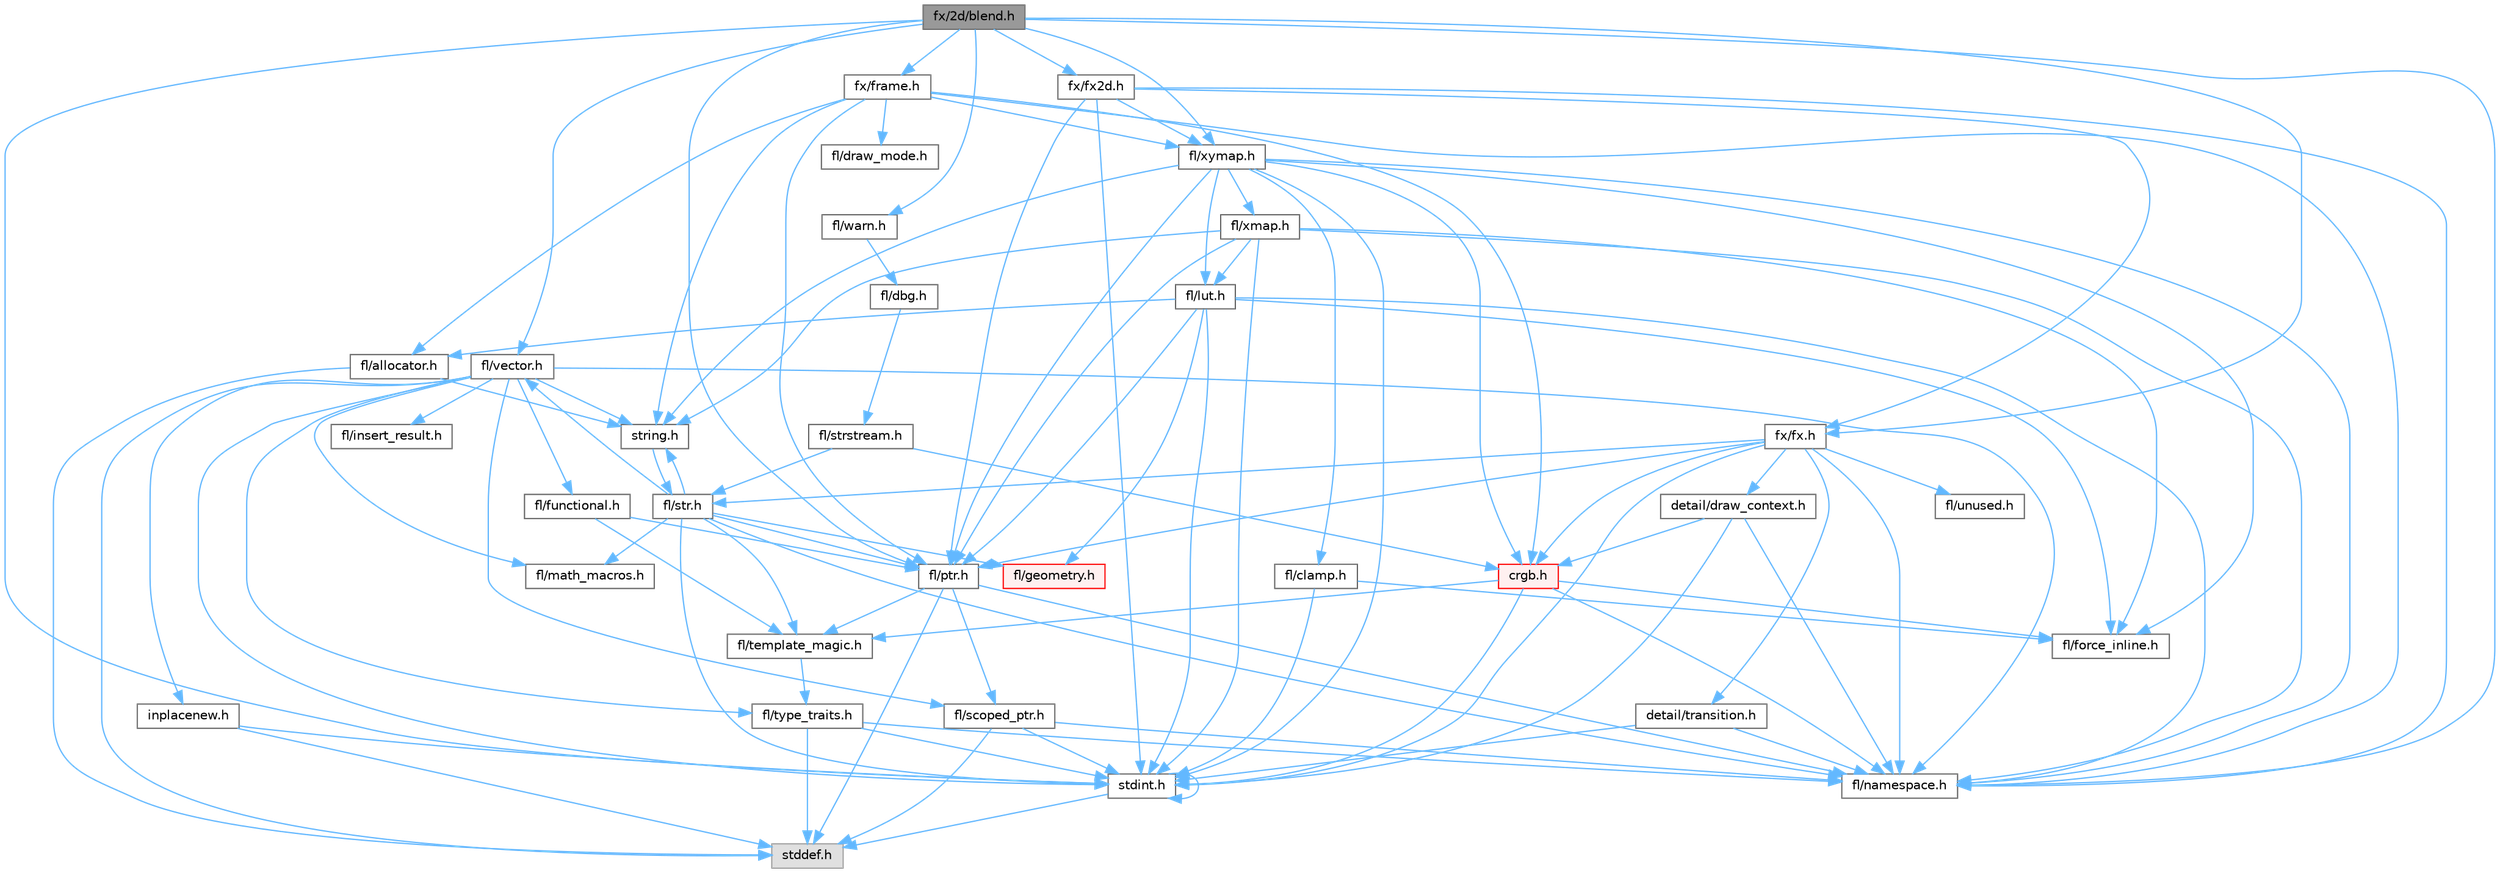 digraph "fx/2d/blend.h"
{
 // INTERACTIVE_SVG=YES
 // LATEX_PDF_SIZE
  bgcolor="transparent";
  edge [fontname=Helvetica,fontsize=10,labelfontname=Helvetica,labelfontsize=10];
  node [fontname=Helvetica,fontsize=10,shape=box,height=0.2,width=0.4];
  Node1 [id="Node000001",label="fx/2d/blend.h",height=0.2,width=0.4,color="gray40", fillcolor="grey60", style="filled", fontcolor="black",tooltip=" "];
  Node1 -> Node2 [id="edge1_Node000001_Node000002",color="steelblue1",style="solid",tooltip=" "];
  Node2 [id="Node000002",label="stdint.h",height=0.2,width=0.4,color="grey40", fillcolor="white", style="filled",URL="$df/dd8/stdint_8h.html",tooltip=" "];
  Node2 -> Node3 [id="edge2_Node000002_Node000003",color="steelblue1",style="solid",tooltip=" "];
  Node3 [id="Node000003",label="stddef.h",height=0.2,width=0.4,color="grey60", fillcolor="#E0E0E0", style="filled",tooltip=" "];
  Node2 -> Node2 [id="edge3_Node000002_Node000002",color="steelblue1",style="solid",tooltip=" "];
  Node1 -> Node4 [id="edge4_Node000001_Node000004",color="steelblue1",style="solid",tooltip=" "];
  Node4 [id="Node000004",label="fl/namespace.h",height=0.2,width=0.4,color="grey40", fillcolor="white", style="filled",URL="$df/d2a/namespace_8h.html",tooltip="Implements the FastLED namespace macros."];
  Node1 -> Node5 [id="edge5_Node000001_Node000005",color="steelblue1",style="solid",tooltip=" "];
  Node5 [id="Node000005",label="fl/ptr.h",height=0.2,width=0.4,color="grey40", fillcolor="white", style="filled",URL="$dd/d98/ptr_8h.html",tooltip=" "];
  Node5 -> Node3 [id="edge6_Node000005_Node000003",color="steelblue1",style="solid",tooltip=" "];
  Node5 -> Node4 [id="edge7_Node000005_Node000004",color="steelblue1",style="solid",tooltip=" "];
  Node5 -> Node6 [id="edge8_Node000005_Node000006",color="steelblue1",style="solid",tooltip=" "];
  Node6 [id="Node000006",label="fl/scoped_ptr.h",height=0.2,width=0.4,color="grey40", fillcolor="white", style="filled",URL="$d0/d44/scoped__ptr_8h.html",tooltip=" "];
  Node6 -> Node3 [id="edge9_Node000006_Node000003",color="steelblue1",style="solid",tooltip=" "];
  Node6 -> Node2 [id="edge10_Node000006_Node000002",color="steelblue1",style="solid",tooltip=" "];
  Node6 -> Node4 [id="edge11_Node000006_Node000004",color="steelblue1",style="solid",tooltip=" "];
  Node5 -> Node7 [id="edge12_Node000005_Node000007",color="steelblue1",style="solid",tooltip=" "];
  Node7 [id="Node000007",label="fl/template_magic.h",height=0.2,width=0.4,color="grey40", fillcolor="white", style="filled",URL="$d8/d0c/template__magic_8h.html",tooltip=" "];
  Node7 -> Node8 [id="edge13_Node000007_Node000008",color="steelblue1",style="solid",tooltip=" "];
  Node8 [id="Node000008",label="fl/type_traits.h",height=0.2,width=0.4,color="grey40", fillcolor="white", style="filled",URL="$df/d63/type__traits_8h.html",tooltip=" "];
  Node8 -> Node3 [id="edge14_Node000008_Node000003",color="steelblue1",style="solid",tooltip=" "];
  Node8 -> Node2 [id="edge15_Node000008_Node000002",color="steelblue1",style="solid",tooltip=" "];
  Node8 -> Node4 [id="edge16_Node000008_Node000004",color="steelblue1",style="solid",tooltip=" "];
  Node1 -> Node9 [id="edge17_Node000001_Node000009",color="steelblue1",style="solid",tooltip=" "];
  Node9 [id="Node000009",label="fl/vector.h",height=0.2,width=0.4,color="grey40", fillcolor="white", style="filled",URL="$d6/d68/vector_8h.html",tooltip=" "];
  Node9 -> Node3 [id="edge18_Node000009_Node000003",color="steelblue1",style="solid",tooltip=" "];
  Node9 -> Node2 [id="edge19_Node000009_Node000002",color="steelblue1",style="solid",tooltip=" "];
  Node9 -> Node10 [id="edge20_Node000009_Node000010",color="steelblue1",style="solid",tooltip=" "];
  Node10 [id="Node000010",label="string.h",height=0.2,width=0.4,color="grey40", fillcolor="white", style="filled",URL="$da/d66/string_8h.html",tooltip=" "];
  Node10 -> Node11 [id="edge21_Node000010_Node000011",color="steelblue1",style="solid",tooltip=" "];
  Node11 [id="Node000011",label="fl/str.h",height=0.2,width=0.4,color="grey40", fillcolor="white", style="filled",URL="$d1/d93/str_8h.html",tooltip=" "];
  Node11 -> Node2 [id="edge22_Node000011_Node000002",color="steelblue1",style="solid",tooltip=" "];
  Node11 -> Node10 [id="edge23_Node000011_Node000010",color="steelblue1",style="solid",tooltip=" "];
  Node11 -> Node12 [id="edge24_Node000011_Node000012",color="steelblue1",style="solid",tooltip=" "];
  Node12 [id="Node000012",label="fl/geometry.h",height=0.2,width=0.4,color="red", fillcolor="#FFF0F0", style="filled",URL="$d4/d67/geometry_8h.html",tooltip=" "];
  Node11 -> Node17 [id="edge25_Node000011_Node000017",color="steelblue1",style="solid",tooltip=" "];
  Node17 [id="Node000017",label="fl/math_macros.h",height=0.2,width=0.4,color="grey40", fillcolor="white", style="filled",URL="$d8/db8/math__macros_8h.html",tooltip=" "];
  Node11 -> Node4 [id="edge26_Node000011_Node000004",color="steelblue1",style="solid",tooltip=" "];
  Node11 -> Node5 [id="edge27_Node000011_Node000005",color="steelblue1",style="solid",tooltip=" "];
  Node11 -> Node7 [id="edge28_Node000011_Node000007",color="steelblue1",style="solid",tooltip=" "];
  Node11 -> Node9 [id="edge29_Node000011_Node000009",color="steelblue1",style="solid",tooltip=" "];
  Node9 -> Node18 [id="edge30_Node000009_Node000018",color="steelblue1",style="solid",tooltip=" "];
  Node18 [id="Node000018",label="fl/functional.h",height=0.2,width=0.4,color="grey40", fillcolor="white", style="filled",URL="$d8/dea/functional_8h.html",tooltip=" "];
  Node18 -> Node5 [id="edge31_Node000018_Node000005",color="steelblue1",style="solid",tooltip=" "];
  Node18 -> Node7 [id="edge32_Node000018_Node000007",color="steelblue1",style="solid",tooltip=" "];
  Node9 -> Node19 [id="edge33_Node000009_Node000019",color="steelblue1",style="solid",tooltip=" "];
  Node19 [id="Node000019",label="fl/insert_result.h",height=0.2,width=0.4,color="grey40", fillcolor="white", style="filled",URL="$d1/d22/insert__result_8h.html",tooltip=" "];
  Node9 -> Node17 [id="edge34_Node000009_Node000017",color="steelblue1",style="solid",tooltip=" "];
  Node9 -> Node4 [id="edge35_Node000009_Node000004",color="steelblue1",style="solid",tooltip=" "];
  Node9 -> Node6 [id="edge36_Node000009_Node000006",color="steelblue1",style="solid",tooltip=" "];
  Node9 -> Node8 [id="edge37_Node000009_Node000008",color="steelblue1",style="solid",tooltip=" "];
  Node9 -> Node20 [id="edge38_Node000009_Node000020",color="steelblue1",style="solid",tooltip=" "];
  Node20 [id="Node000020",label="inplacenew.h",height=0.2,width=0.4,color="grey40", fillcolor="white", style="filled",URL="$db/d36/inplacenew_8h.html",tooltip=" "];
  Node20 -> Node3 [id="edge39_Node000020_Node000003",color="steelblue1",style="solid",tooltip=" "];
  Node20 -> Node2 [id="edge40_Node000020_Node000002",color="steelblue1",style="solid",tooltip=" "];
  Node1 -> Node21 [id="edge41_Node000001_Node000021",color="steelblue1",style="solid",tooltip=" "];
  Node21 [id="Node000021",label="fl/warn.h",height=0.2,width=0.4,color="grey40", fillcolor="white", style="filled",URL="$de/d77/warn_8h.html",tooltip=" "];
  Node21 -> Node22 [id="edge42_Node000021_Node000022",color="steelblue1",style="solid",tooltip=" "];
  Node22 [id="Node000022",label="fl/dbg.h",height=0.2,width=0.4,color="grey40", fillcolor="white", style="filled",URL="$d6/d01/dbg_8h.html",tooltip=" "];
  Node22 -> Node23 [id="edge43_Node000022_Node000023",color="steelblue1",style="solid",tooltip=" "];
  Node23 [id="Node000023",label="fl/strstream.h",height=0.2,width=0.4,color="grey40", fillcolor="white", style="filled",URL="$d8/d00/strstream_8h.html",tooltip=" "];
  Node23 -> Node24 [id="edge44_Node000023_Node000024",color="steelblue1",style="solid",tooltip=" "];
  Node24 [id="Node000024",label="crgb.h",height=0.2,width=0.4,color="red", fillcolor="#FFF0F0", style="filled",URL="$db/dd1/crgb_8h.html",tooltip="Defines the red, green, and blue (RGB) pixel struct."];
  Node24 -> Node2 [id="edge45_Node000024_Node000002",color="steelblue1",style="solid",tooltip=" "];
  Node24 -> Node4 [id="edge46_Node000024_Node000004",color="steelblue1",style="solid",tooltip=" "];
  Node24 -> Node15 [id="edge47_Node000024_Node000015",color="steelblue1",style="solid",tooltip=" "];
  Node15 [id="Node000015",label="fl/force_inline.h",height=0.2,width=0.4,color="grey40", fillcolor="white", style="filled",URL="$d4/d64/force__inline_8h.html",tooltip=" "];
  Node24 -> Node7 [id="edge48_Node000024_Node000007",color="steelblue1",style="solid",tooltip=" "];
  Node23 -> Node11 [id="edge49_Node000023_Node000011",color="steelblue1",style="solid",tooltip=" "];
  Node1 -> Node28 [id="edge50_Node000001_Node000028",color="steelblue1",style="solid",tooltip=" "];
  Node28 [id="Node000028",label="fl/xymap.h",height=0.2,width=0.4,color="grey40", fillcolor="white", style="filled",URL="$da/d61/xymap_8h.html",tooltip=" "];
  Node28 -> Node2 [id="edge51_Node000028_Node000002",color="steelblue1",style="solid",tooltip=" "];
  Node28 -> Node10 [id="edge52_Node000028_Node000010",color="steelblue1",style="solid",tooltip=" "];
  Node28 -> Node24 [id="edge53_Node000028_Node000024",color="steelblue1",style="solid",tooltip=" "];
  Node28 -> Node14 [id="edge54_Node000028_Node000014",color="steelblue1",style="solid",tooltip=" "];
  Node14 [id="Node000014",label="fl/clamp.h",height=0.2,width=0.4,color="grey40", fillcolor="white", style="filled",URL="$d6/dd3/clamp_8h.html",tooltip=" "];
  Node14 -> Node2 [id="edge55_Node000014_Node000002",color="steelblue1",style="solid",tooltip=" "];
  Node14 -> Node15 [id="edge56_Node000014_Node000015",color="steelblue1",style="solid",tooltip=" "];
  Node28 -> Node15 [id="edge57_Node000028_Node000015",color="steelblue1",style="solid",tooltip=" "];
  Node28 -> Node29 [id="edge58_Node000028_Node000029",color="steelblue1",style="solid",tooltip=" "];
  Node29 [id="Node000029",label="fl/lut.h",height=0.2,width=0.4,color="grey40", fillcolor="white", style="filled",URL="$db/d54/lut_8h.html",tooltip=" "];
  Node29 -> Node30 [id="edge59_Node000029_Node000030",color="steelblue1",style="solid",tooltip=" "];
  Node30 [id="Node000030",label="fl/allocator.h",height=0.2,width=0.4,color="grey40", fillcolor="white", style="filled",URL="$da/da9/allocator_8h.html",tooltip=" "];
  Node30 -> Node3 [id="edge60_Node000030_Node000003",color="steelblue1",style="solid",tooltip=" "];
  Node30 -> Node10 [id="edge61_Node000030_Node000010",color="steelblue1",style="solid",tooltip=" "];
  Node29 -> Node15 [id="edge62_Node000029_Node000015",color="steelblue1",style="solid",tooltip=" "];
  Node29 -> Node5 [id="edge63_Node000029_Node000005",color="steelblue1",style="solid",tooltip=" "];
  Node29 -> Node2 [id="edge64_Node000029_Node000002",color="steelblue1",style="solid",tooltip=" "];
  Node29 -> Node12 [id="edge65_Node000029_Node000012",color="steelblue1",style="solid",tooltip=" "];
  Node29 -> Node4 [id="edge66_Node000029_Node000004",color="steelblue1",style="solid",tooltip=" "];
  Node28 -> Node4 [id="edge67_Node000028_Node000004",color="steelblue1",style="solid",tooltip=" "];
  Node28 -> Node5 [id="edge68_Node000028_Node000005",color="steelblue1",style="solid",tooltip=" "];
  Node28 -> Node31 [id="edge69_Node000028_Node000031",color="steelblue1",style="solid",tooltip=" "];
  Node31 [id="Node000031",label="fl/xmap.h",height=0.2,width=0.4,color="grey40", fillcolor="white", style="filled",URL="$dd/dcc/xmap_8h.html",tooltip=" "];
  Node31 -> Node2 [id="edge70_Node000031_Node000002",color="steelblue1",style="solid",tooltip=" "];
  Node31 -> Node10 [id="edge71_Node000031_Node000010",color="steelblue1",style="solid",tooltip=" "];
  Node31 -> Node15 [id="edge72_Node000031_Node000015",color="steelblue1",style="solid",tooltip=" "];
  Node31 -> Node29 [id="edge73_Node000031_Node000029",color="steelblue1",style="solid",tooltip=" "];
  Node31 -> Node5 [id="edge74_Node000031_Node000005",color="steelblue1",style="solid",tooltip=" "];
  Node31 -> Node4 [id="edge75_Node000031_Node000004",color="steelblue1",style="solid",tooltip=" "];
  Node1 -> Node32 [id="edge76_Node000001_Node000032",color="steelblue1",style="solid",tooltip=" "];
  Node32 [id="Node000032",label="fx/frame.h",height=0.2,width=0.4,color="grey40", fillcolor="white", style="filled",URL="$df/d7d/frame_8h.html",tooltip=" "];
  Node32 -> Node10 [id="edge77_Node000032_Node000010",color="steelblue1",style="solid",tooltip=" "];
  Node32 -> Node24 [id="edge78_Node000032_Node000024",color="steelblue1",style="solid",tooltip=" "];
  Node32 -> Node4 [id="edge79_Node000032_Node000004",color="steelblue1",style="solid",tooltip=" "];
  Node32 -> Node5 [id="edge80_Node000032_Node000005",color="steelblue1",style="solid",tooltip=" "];
  Node32 -> Node28 [id="edge81_Node000032_Node000028",color="steelblue1",style="solid",tooltip=" "];
  Node32 -> Node30 [id="edge82_Node000032_Node000030",color="steelblue1",style="solid",tooltip=" "];
  Node32 -> Node33 [id="edge83_Node000032_Node000033",color="steelblue1",style="solid",tooltip=" "];
  Node33 [id="Node000033",label="fl/draw_mode.h",height=0.2,width=0.4,color="grey40", fillcolor="white", style="filled",URL="$d9/d35/draw__mode_8h.html",tooltip=" "];
  Node1 -> Node34 [id="edge84_Node000001_Node000034",color="steelblue1",style="solid",tooltip=" "];
  Node34 [id="Node000034",label="fx/fx.h",height=0.2,width=0.4,color="grey40", fillcolor="white", style="filled",URL="$df/d44/src_2fx_2fx_8h.html",tooltip=" "];
  Node34 -> Node2 [id="edge85_Node000034_Node000002",color="steelblue1",style="solid",tooltip=" "];
  Node34 -> Node24 [id="edge86_Node000034_Node000024",color="steelblue1",style="solid",tooltip=" "];
  Node34 -> Node35 [id="edge87_Node000034_Node000035",color="steelblue1",style="solid",tooltip=" "];
  Node35 [id="Node000035",label="detail/draw_context.h",height=0.2,width=0.4,color="grey40", fillcolor="white", style="filled",URL="$db/ded/draw__context_8h.html",tooltip=" "];
  Node35 -> Node24 [id="edge88_Node000035_Node000024",color="steelblue1",style="solid",tooltip=" "];
  Node35 -> Node4 [id="edge89_Node000035_Node000004",color="steelblue1",style="solid",tooltip=" "];
  Node35 -> Node2 [id="edge90_Node000035_Node000002",color="steelblue1",style="solid",tooltip=" "];
  Node34 -> Node36 [id="edge91_Node000034_Node000036",color="steelblue1",style="solid",tooltip=" "];
  Node36 [id="Node000036",label="detail/transition.h",height=0.2,width=0.4,color="grey40", fillcolor="white", style="filled",URL="$d7/df7/transition_8h.html",tooltip=" "];
  Node36 -> Node4 [id="edge92_Node000036_Node000004",color="steelblue1",style="solid",tooltip=" "];
  Node36 -> Node2 [id="edge93_Node000036_Node000002",color="steelblue1",style="solid",tooltip=" "];
  Node34 -> Node4 [id="edge94_Node000034_Node000004",color="steelblue1",style="solid",tooltip=" "];
  Node34 -> Node5 [id="edge95_Node000034_Node000005",color="steelblue1",style="solid",tooltip=" "];
  Node34 -> Node11 [id="edge96_Node000034_Node000011",color="steelblue1",style="solid",tooltip=" "];
  Node34 -> Node37 [id="edge97_Node000034_Node000037",color="steelblue1",style="solid",tooltip=" "];
  Node37 [id="Node000037",label="fl/unused.h",height=0.2,width=0.4,color="grey40", fillcolor="white", style="filled",URL="$d8/d4b/unused_8h.html",tooltip=" "];
  Node1 -> Node38 [id="edge98_Node000001_Node000038",color="steelblue1",style="solid",tooltip=" "];
  Node38 [id="Node000038",label="fx/fx2d.h",height=0.2,width=0.4,color="grey40", fillcolor="white", style="filled",URL="$d9/d43/fx2d_8h.html",tooltip=" "];
  Node38 -> Node2 [id="edge99_Node000038_Node000002",color="steelblue1",style="solid",tooltip=" "];
  Node38 -> Node4 [id="edge100_Node000038_Node000004",color="steelblue1",style="solid",tooltip=" "];
  Node38 -> Node5 [id="edge101_Node000038_Node000005",color="steelblue1",style="solid",tooltip=" "];
  Node38 -> Node28 [id="edge102_Node000038_Node000028",color="steelblue1",style="solid",tooltip=" "];
  Node38 -> Node34 [id="edge103_Node000038_Node000034",color="steelblue1",style="solid",tooltip=" "];
}
